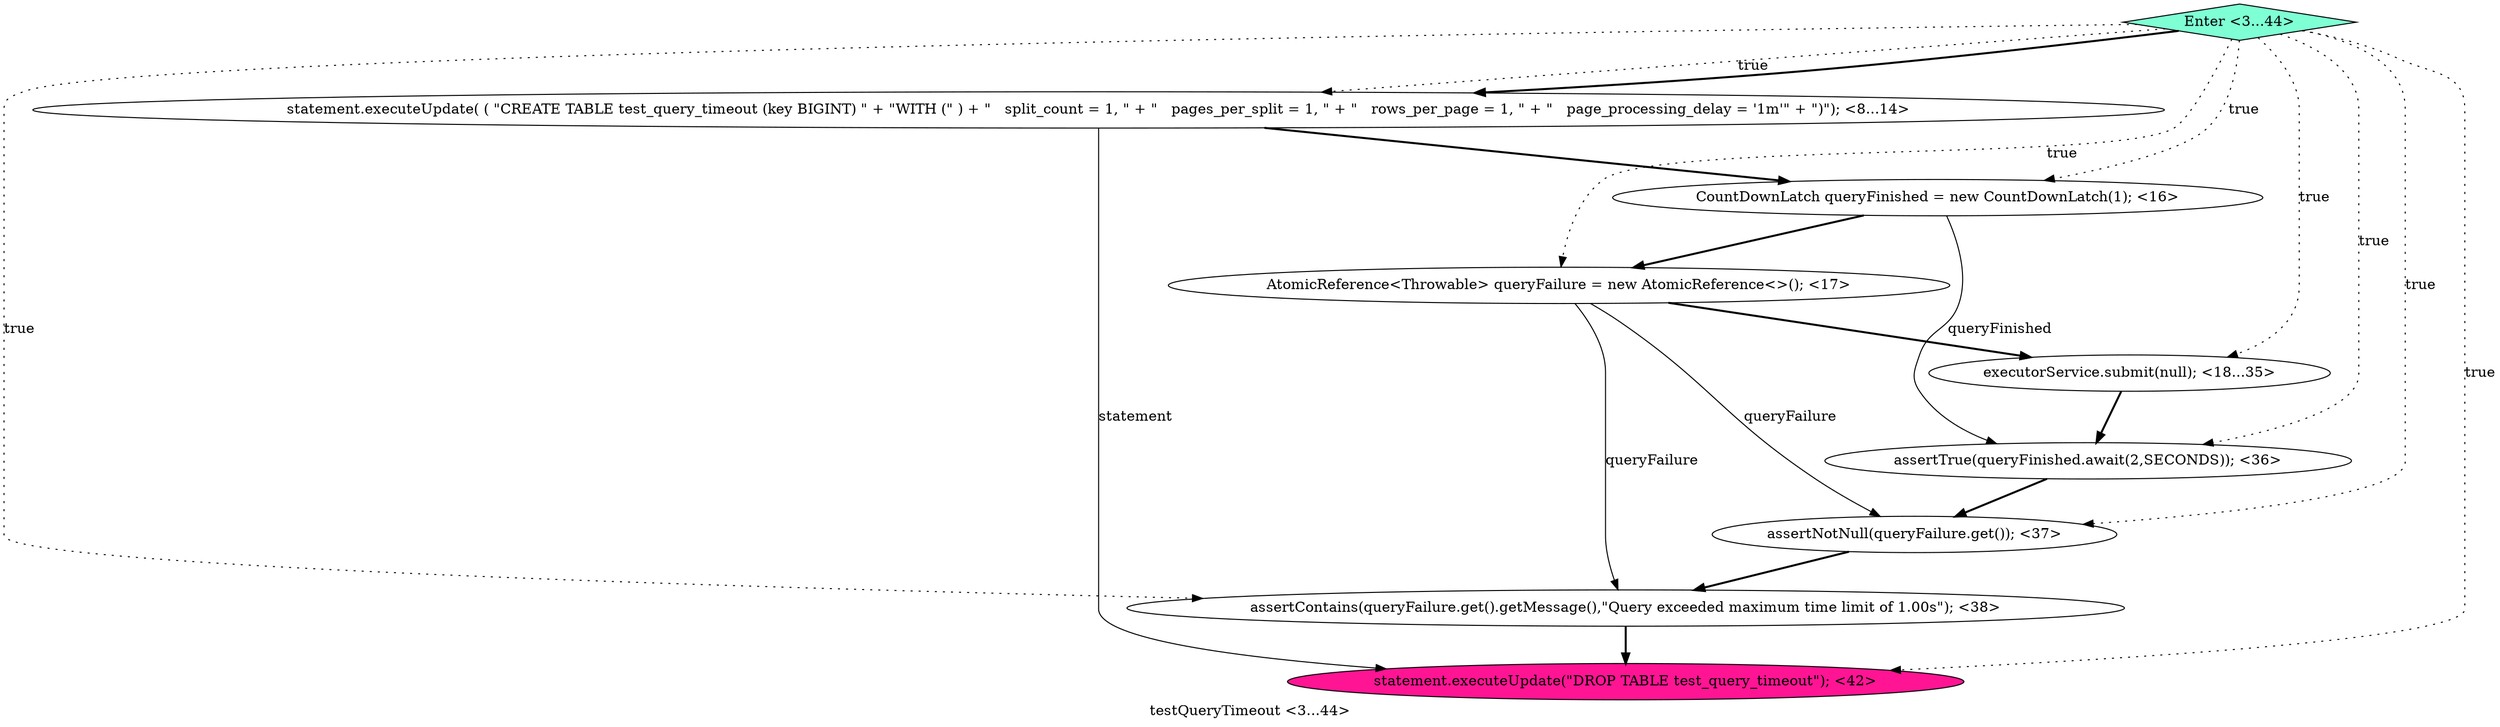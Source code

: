 digraph PDG {
label = "testQueryTimeout <3...44>";
0.0 [style = filled, label = "statement.executeUpdate( ( \"CREATE TABLE test_query_timeout (key BIGINT) \" + \"WITH (\" ) + \"   split_count = 1, \" + \"   pages_per_split = 1, \" + \"   rows_per_page = 1, \" + \"   page_processing_delay = '1m'\" + \")\"); <8...14>", fillcolor = white, shape = ellipse];
0.1 [style = filled, label = "CountDownLatch queryFinished = new CountDownLatch(1); <16>", fillcolor = white, shape = ellipse];
0.2 [style = filled, label = "AtomicReference<Throwable> queryFailure = new AtomicReference<>(); <17>", fillcolor = white, shape = ellipse];
0.4 [style = filled, label = "assertTrue(queryFinished.await(2,SECONDS)); <36>", fillcolor = white, shape = ellipse];
0.8 [style = filled, label = "Enter <3...44>", fillcolor = aquamarine, shape = diamond];
0.3 [style = filled, label = "executorService.submit(null); <18...35>", fillcolor = white, shape = ellipse];
0.7 [style = filled, label = "statement.executeUpdate(\"DROP TABLE test_query_timeout\"); <42>", fillcolor = deeppink, shape = ellipse];
0.5 [style = filled, label = "assertNotNull(queryFailure.get()); <37>", fillcolor = white, shape = ellipse];
0.6 [style = filled, label = "assertContains(queryFailure.get().getMessage(),\"Query exceeded maximum time limit of 1.00s\"); <38>", fillcolor = white, shape = ellipse];
0.0 -> 0.1 [style = bold, label=""];
0.0 -> 0.7 [style = solid, label="statement"];
0.1 -> 0.2 [style = bold, label=""];
0.1 -> 0.4 [style = solid, label="queryFinished"];
0.2 -> 0.3 [style = bold, label=""];
0.2 -> 0.5 [style = solid, label="queryFailure"];
0.2 -> 0.6 [style = solid, label="queryFailure"];
0.3 -> 0.4 [style = bold, label=""];
0.4 -> 0.5 [style = bold, label=""];
0.5 -> 0.6 [style = bold, label=""];
0.6 -> 0.7 [style = bold, label=""];
0.8 -> 0.0 [style = dotted, label="true"];
0.8 -> 0.0 [style = bold, label=""];
0.8 -> 0.1 [style = dotted, label="true"];
0.8 -> 0.2 [style = dotted, label="true"];
0.8 -> 0.3 [style = dotted, label="true"];
0.8 -> 0.4 [style = dotted, label="true"];
0.8 -> 0.5 [style = dotted, label="true"];
0.8 -> 0.6 [style = dotted, label="true"];
0.8 -> 0.7 [style = dotted, label="true"];
}
